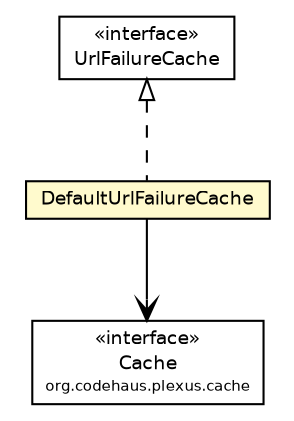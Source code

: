 #!/usr/local/bin/dot
#
# Class diagram 
# Generated by UmlGraph version 4.6 (http://www.spinellis.gr/sw/umlgraph)
#

digraph G {
	edge [fontname="Helvetica",fontsize=10,labelfontname="Helvetica",labelfontsize=10];
	node [fontname="Helvetica",fontsize=10,shape=plaintext];
	// org.apache.maven.archiva.policies.urlcache.UrlFailureCache
	c35940 [label=<<table border="0" cellborder="1" cellspacing="0" cellpadding="2" port="p" href="./UrlFailureCache.html">
		<tr><td><table border="0" cellspacing="0" cellpadding="1">
			<tr><td> &laquo;interface&raquo; </td></tr>
			<tr><td> UrlFailureCache </td></tr>
		</table></td></tr>
		</table>>, fontname="Helvetica", fontcolor="black", fontsize=9.0];
	// org.apache.maven.archiva.policies.urlcache.DefaultUrlFailureCache
	c35941 [label=<<table border="0" cellborder="1" cellspacing="0" cellpadding="2" port="p" bgcolor="lemonChiffon" href="./DefaultUrlFailureCache.html">
		<tr><td><table border="0" cellspacing="0" cellpadding="1">
			<tr><td> DefaultUrlFailureCache </td></tr>
		</table></td></tr>
		</table>>, fontname="Helvetica", fontcolor="black", fontsize=9.0];
	//org.apache.maven.archiva.policies.urlcache.DefaultUrlFailureCache implements org.apache.maven.archiva.policies.urlcache.UrlFailureCache
	c35940:p -> c35941:p [dir=back,arrowtail=empty,style=dashed];
	// org.apache.maven.archiva.policies.urlcache.DefaultUrlFailureCache NAVASSOC org.codehaus.plexus.cache.Cache
	c35941:p -> c36290:p [taillabel="", label="", headlabel="", fontname="Helvetica", fontcolor="black", fontsize=10.0, color="black", arrowhead=open];
	// org.codehaus.plexus.cache.Cache
	c36290 [label=<<table border="0" cellborder="1" cellspacing="0" cellpadding="2" port="p" href="http://java.sun.com/j2se/1.4.2/docs/api/org/codehaus/plexus/cache/Cache.html">
		<tr><td><table border="0" cellspacing="0" cellpadding="1">
			<tr><td> &laquo;interface&raquo; </td></tr>
			<tr><td> Cache </td></tr>
			<tr><td><font point-size="7.0"> org.codehaus.plexus.cache </font></td></tr>
		</table></td></tr>
		</table>>, fontname="Helvetica", fontcolor="black", fontsize=9.0];
}

